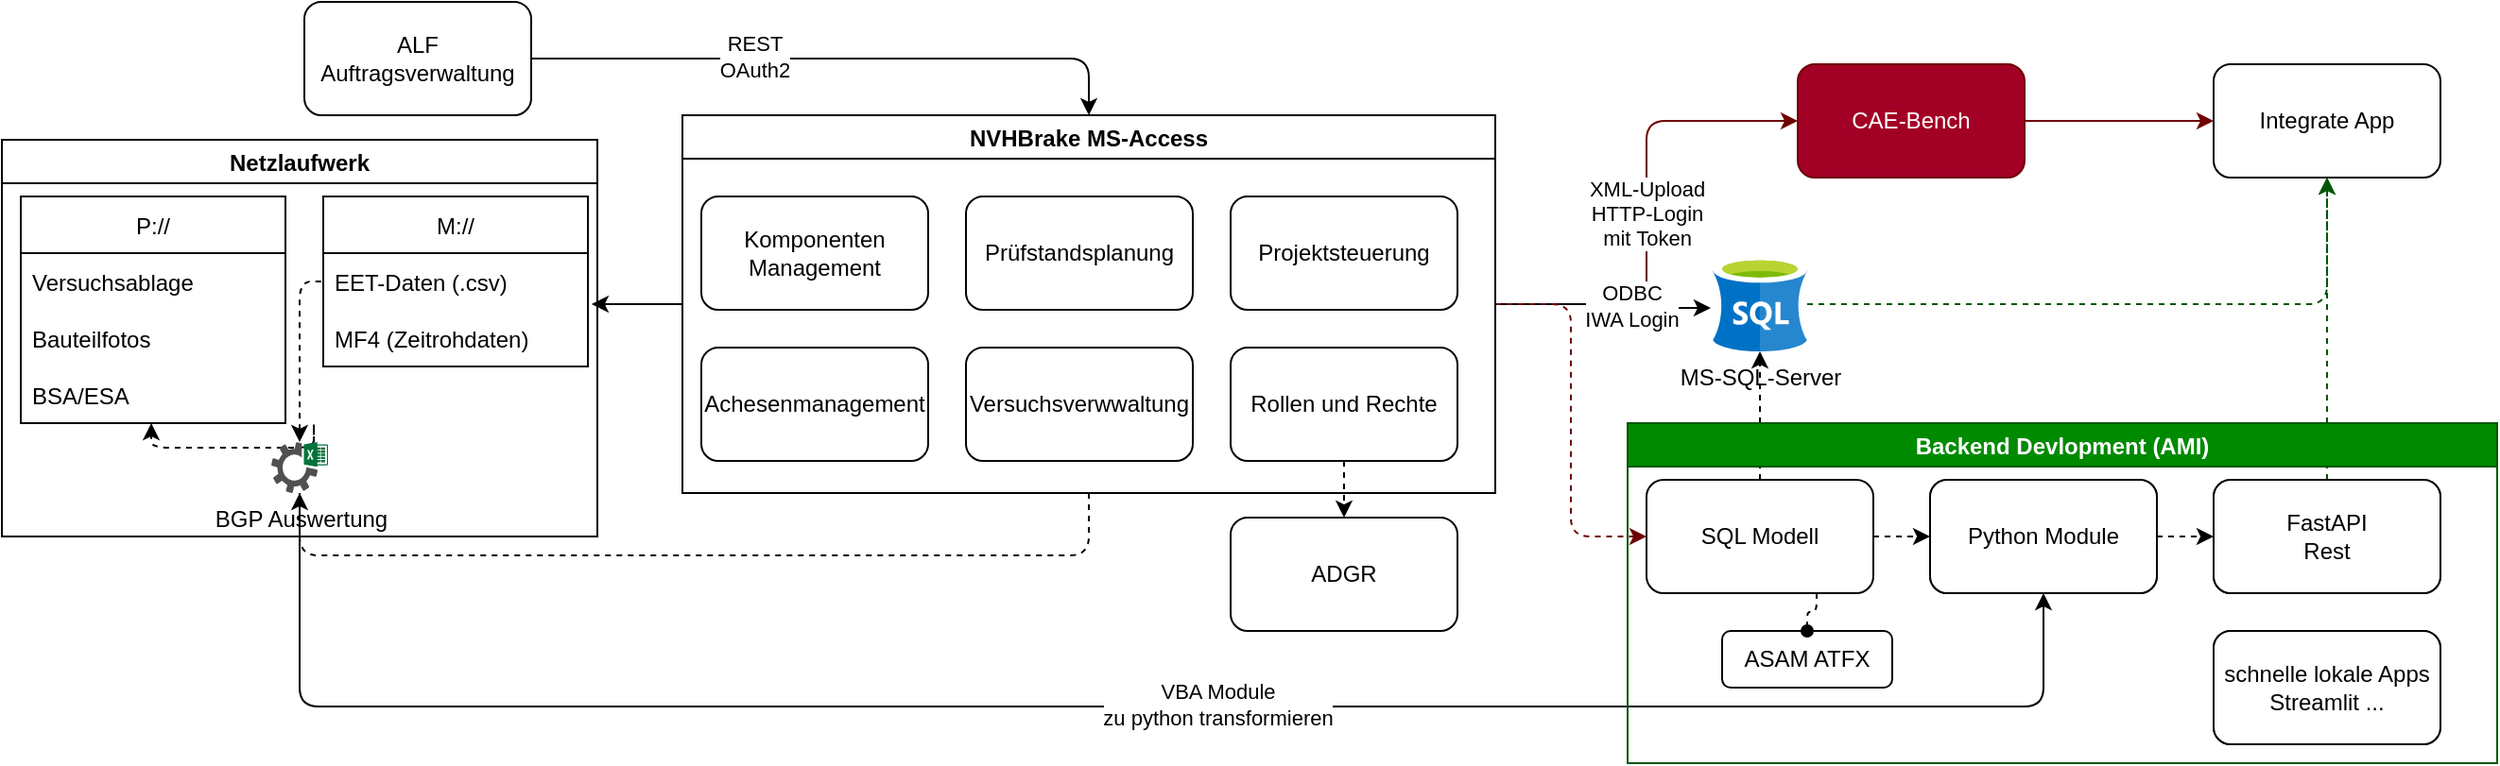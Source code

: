<mxfile>
    <diagram id="KzELdxLwyf88x765OR2N" name="Page-1">
        <mxGraphModel dx="1073" dy="790" grid="1" gridSize="10" guides="1" tooltips="1" connect="1" arrows="1" fold="1" page="1" pageScale="1" pageWidth="827" pageHeight="1169" background="none" math="0" shadow="0">
            <root>
                <mxCell id="0"/>
                <mxCell id="1" parent="0"/>
                <mxCell id="34" value="XML-Upload&lt;br&gt;HTTP-Login&lt;br&gt;mit Token" style="edgeStyle=orthogonalEdgeStyle;html=1;entryX=0;entryY=0.5;entryDx=0;entryDy=0;fillColor=#a20025;strokeColor=#6F0000;" parent="1" source="3" target="29" edge="1">
                    <mxGeometry relative="1" as="geometry"/>
                </mxCell>
                <mxCell id="35" style="edgeStyle=orthogonalEdgeStyle;html=1;entryX=-0.02;entryY=0.54;entryDx=0;entryDy=0;entryPerimeter=0;" parent="1" source="3" target="4" edge="1">
                    <mxGeometry relative="1" as="geometry"/>
                </mxCell>
                <mxCell id="36" value="ODBC&lt;br&gt;IWA Login" style="edgeLabel;html=1;align=center;verticalAlign=middle;resizable=0;points=[];" parent="35" vertex="1" connectable="0">
                    <mxGeometry x="0.275" y="1" relative="1" as="geometry">
                        <mxPoint as="offset"/>
                    </mxGeometry>
                </mxCell>
                <mxCell id="40" style="edgeStyle=orthogonalEdgeStyle;html=1;entryX=1.014;entryY=-0.1;entryDx=0;entryDy=0;entryPerimeter=0;" parent="1" source="3" target="26" edge="1">
                    <mxGeometry relative="1" as="geometry"/>
                </mxCell>
                <mxCell id="44" style="edgeStyle=orthogonalEdgeStyle;html=1;dashed=1;fillColor=#a20025;strokeColor=#6F0000;" parent="1" source="3" target="43" edge="1">
                    <mxGeometry relative="1" as="geometry"/>
                </mxCell>
                <mxCell id="52" style="edgeStyle=orthogonalEdgeStyle;html=1;dashed=1;startArrow=none;startFill=0;endArrow=classic;endFill=1;" parent="1" source="3" target="47" edge="1">
                    <mxGeometry relative="1" as="geometry">
                        <Array as="points">
                            <mxPoint x="575" y="440"/>
                        </Array>
                    </mxGeometry>
                </mxCell>
                <mxCell id="3" value="NVHBrake MS-Access" style="swimlane;" parent="1" vertex="1">
                    <mxGeometry x="360" y="207" width="430" height="200" as="geometry"/>
                </mxCell>
                <mxCell id="7" value="Komponenten&lt;br&gt;Management" style="rounded=1;whiteSpace=wrap;html=1;" parent="3" vertex="1">
                    <mxGeometry x="10" y="43" width="120" height="60" as="geometry"/>
                </mxCell>
                <mxCell id="8" value="Achesenmanagement" style="rounded=1;whiteSpace=wrap;html=1;" parent="3" vertex="1">
                    <mxGeometry x="10" y="123" width="120" height="60" as="geometry"/>
                </mxCell>
                <mxCell id="9" value="Prüfstandsplanung" style="rounded=1;whiteSpace=wrap;html=1;" parent="3" vertex="1">
                    <mxGeometry x="150" y="43" width="120" height="60" as="geometry"/>
                </mxCell>
                <mxCell id="10" value="Versuchsverwwaltung" style="rounded=1;whiteSpace=wrap;html=1;" parent="3" vertex="1">
                    <mxGeometry x="150" y="123" width="120" height="60" as="geometry"/>
                </mxCell>
                <mxCell id="11" value="Projektsteuerung" style="rounded=1;whiteSpace=wrap;html=1;" parent="3" vertex="1">
                    <mxGeometry x="290" y="43" width="120" height="60" as="geometry"/>
                </mxCell>
                <mxCell id="12" value="Rollen und Rechte" style="rounded=1;whiteSpace=wrap;html=1;" parent="3" vertex="1">
                    <mxGeometry x="290" y="123" width="120" height="60" as="geometry"/>
                </mxCell>
                <mxCell id="60" style="edgeStyle=orthogonalEdgeStyle;html=1;dashed=1;entryX=0.5;entryY=1;entryDx=0;entryDy=0;fillColor=#008a00;strokeColor=#005700;" edge="1" parent="1" source="4" target="38">
                    <mxGeometry relative="1" as="geometry">
                        <mxPoint x="1110" y="240" as="targetPoint"/>
                    </mxGeometry>
                </mxCell>
                <mxCell id="4" value="MS-SQL-Server" style="sketch=0;aspect=fixed;html=1;points=[];align=center;image;fontSize=12;image=img/lib/mscae/dep/SQL_Server_Stretch_DB.svg;" parent="1" vertex="1">
                    <mxGeometry x="905" y="282" width="50" height="50" as="geometry"/>
                </mxCell>
                <mxCell id="13" value="Netzlaufwerk" style="swimlane;" parent="1" vertex="1">
                    <mxGeometry y="220" width="315" height="210" as="geometry"/>
                </mxCell>
                <mxCell id="20" value="P://" style="swimlane;fontStyle=0;childLayout=stackLayout;horizontal=1;startSize=30;horizontalStack=0;resizeParent=1;resizeParentMax=0;resizeLast=0;collapsible=1;marginBottom=0;" parent="13" vertex="1">
                    <mxGeometry x="10" y="30" width="140" height="120" as="geometry"/>
                </mxCell>
                <mxCell id="21" value="Versuchsablage" style="text;strokeColor=none;fillColor=none;align=left;verticalAlign=middle;spacingLeft=4;spacingRight=4;overflow=hidden;points=[[0,0.5],[1,0.5]];portConstraint=eastwest;rotatable=0;" parent="20" vertex="1">
                    <mxGeometry y="30" width="140" height="30" as="geometry"/>
                </mxCell>
                <mxCell id="22" value="Bauteilfotos" style="text;strokeColor=none;fillColor=none;align=left;verticalAlign=middle;spacingLeft=4;spacingRight=4;overflow=hidden;points=[[0,0.5],[1,0.5]];portConstraint=eastwest;rotatable=0;" parent="20" vertex="1">
                    <mxGeometry y="60" width="140" height="30" as="geometry"/>
                </mxCell>
                <mxCell id="23" value="BSA/ESA" style="text;strokeColor=none;fillColor=none;align=left;verticalAlign=middle;spacingLeft=4;spacingRight=4;overflow=hidden;points=[[0,0.5],[1,0.5]];portConstraint=eastwest;rotatable=0;" parent="20" vertex="1">
                    <mxGeometry y="90" width="140" height="30" as="geometry"/>
                </mxCell>
                <mxCell id="24" value="M://" style="swimlane;fontStyle=0;childLayout=stackLayout;horizontal=1;startSize=30;horizontalStack=0;resizeParent=1;resizeParentMax=0;resizeLast=0;collapsible=1;marginBottom=0;" parent="13" vertex="1">
                    <mxGeometry x="170" y="30" width="140" height="90" as="geometry"/>
                </mxCell>
                <mxCell id="25" value="EET-Daten (.csv)" style="text;strokeColor=none;fillColor=none;align=left;verticalAlign=middle;spacingLeft=4;spacingRight=4;overflow=hidden;points=[[0,0.5],[1,0.5]];portConstraint=eastwest;rotatable=0;" parent="24" vertex="1">
                    <mxGeometry y="30" width="140" height="30" as="geometry"/>
                </mxCell>
                <mxCell id="26" value="MF4 (Zeitrohdaten)" style="text;strokeColor=none;fillColor=none;align=left;verticalAlign=middle;spacingLeft=4;spacingRight=4;overflow=hidden;points=[[0,0.5],[1,0.5]];portConstraint=eastwest;rotatable=0;" parent="24" vertex="1">
                    <mxGeometry y="60" width="140" height="30" as="geometry"/>
                </mxCell>
                <mxCell id="49" style="edgeStyle=orthogonalEdgeStyle;html=1;entryX=0;entryY=0.5;entryDx=0;entryDy=0;dashed=1;startArrow=classic;startFill=1;endArrow=none;endFill=0;" parent="13" source="47" target="25" edge="1">
                    <mxGeometry relative="1" as="geometry">
                        <Array as="points">
                            <mxPoint x="158" y="75"/>
                        </Array>
                    </mxGeometry>
                </mxCell>
                <mxCell id="51" style="edgeStyle=orthogonalEdgeStyle;html=1;entryX=0.493;entryY=1;entryDx=0;entryDy=0;entryPerimeter=0;dashed=1;startArrow=none;startFill=0;endArrow=classic;endFill=1;" parent="13" source="47" target="23" edge="1">
                    <mxGeometry relative="1" as="geometry">
                        <Array as="points">
                            <mxPoint x="165" y="147"/>
                            <mxPoint x="165" y="163"/>
                            <mxPoint x="79" y="163"/>
                        </Array>
                    </mxGeometry>
                </mxCell>
                <mxCell id="47" value="BGP Auswertung" style="sketch=0;pointerEvents=1;shadow=0;dashed=0;html=1;strokeColor=none;fillColor=#505050;labelPosition=center;verticalLabelPosition=bottom;verticalAlign=top;outlineConnect=0;align=center;shape=mxgraph.office.services.excel_services;" parent="13" vertex="1">
                    <mxGeometry x="142.5" y="160" width="30" height="27" as="geometry"/>
                </mxCell>
                <mxCell id="31" style="edgeStyle=orthogonalEdgeStyle;html=1;entryX=0.5;entryY=0;entryDx=0;entryDy=0;" parent="1" source="28" target="3" edge="1">
                    <mxGeometry relative="1" as="geometry"/>
                </mxCell>
                <mxCell id="32" value="REST&lt;br&gt;OAuth2" style="edgeLabel;html=1;align=center;verticalAlign=middle;resizable=0;points=[];" parent="31" vertex="1" connectable="0">
                    <mxGeometry x="-0.273" y="1" relative="1" as="geometry">
                        <mxPoint as="offset"/>
                    </mxGeometry>
                </mxCell>
                <mxCell id="28" value="ALF&lt;br&gt;Auftragsverwaltung" style="rounded=1;whiteSpace=wrap;html=1;" parent="1" vertex="1">
                    <mxGeometry x="160" y="147" width="120" height="60" as="geometry"/>
                </mxCell>
                <mxCell id="41" style="edgeStyle=orthogonalEdgeStyle;html=1;entryX=0;entryY=0.5;entryDx=0;entryDy=0;fillColor=#a20025;strokeColor=#6F0000;" parent="1" source="29" target="38" edge="1">
                    <mxGeometry relative="1" as="geometry"/>
                </mxCell>
                <mxCell id="29" value="CAE-Bench" style="rounded=1;whiteSpace=wrap;html=1;fillColor=#a20025;fontColor=#ffffff;strokeColor=#6F0000;" parent="1" vertex="1">
                    <mxGeometry x="950" y="180" width="120" height="60" as="geometry"/>
                </mxCell>
                <mxCell id="38" value="Integrate App" style="rounded=1;whiteSpace=wrap;html=1;" parent="1" vertex="1">
                    <mxGeometry x="1170" y="180" width="120" height="60" as="geometry"/>
                </mxCell>
                <mxCell id="54" value="ADGR" style="rounded=1;whiteSpace=wrap;html=1;" parent="1" vertex="1">
                    <mxGeometry x="650" y="420" width="120" height="60" as="geometry"/>
                </mxCell>
                <mxCell id="55" style="edgeStyle=orthogonalEdgeStyle;html=1;dashed=1;startArrow=none;startFill=0;endArrow=classic;endFill=1;" parent="1" source="12" target="54" edge="1">
                    <mxGeometry relative="1" as="geometry"/>
                </mxCell>
                <mxCell id="59" style="edgeStyle=orthogonalEdgeStyle;html=1;entryX=0.5;entryY=1;entryDx=0;entryDy=0;dashed=1;fillColor=#008a00;strokeColor=#005700;" edge="1" parent="1" source="56" target="38">
                    <mxGeometry relative="1" as="geometry"/>
                </mxCell>
                <mxCell id="58" style="edgeStyle=orthogonalEdgeStyle;html=1;entryX=0.5;entryY=1;entryDx=0;entryDy=0;" edge="1" parent="1" source="47" target="62">
                    <mxGeometry relative="1" as="geometry">
                        <Array as="points">
                            <mxPoint x="158" y="520"/>
                            <mxPoint x="1080" y="520"/>
                        </Array>
                    </mxGeometry>
                </mxCell>
                <mxCell id="61" value="VBA Module&lt;br&gt;zu python transformieren" style="edgeLabel;html=1;align=center;verticalAlign=middle;resizable=0;points=[];" vertex="1" connectable="0" parent="58">
                    <mxGeometry x="0.09" y="1" relative="1" as="geometry">
                        <mxPoint x="1" as="offset"/>
                    </mxGeometry>
                </mxCell>
                <mxCell id="64" style="edgeStyle=orthogonalEdgeStyle;html=1;dashed=1;exitX=0.5;exitY=0;exitDx=0;exitDy=0;" edge="1" parent="1" source="43" target="4">
                    <mxGeometry relative="1" as="geometry"/>
                </mxCell>
                <mxCell id="69" value="Backend Devlopment (AMI)" style="swimlane;fillColor=#008a00;fontColor=#ffffff;strokeColor=#005700;" vertex="1" parent="1">
                    <mxGeometry x="860" y="370" width="460" height="180" as="geometry"/>
                </mxCell>
                <mxCell id="43" value="SQL Modell" style="rounded=1;whiteSpace=wrap;html=1;" parent="69" vertex="1">
                    <mxGeometry x="10" y="30" width="120" height="60" as="geometry"/>
                </mxCell>
                <mxCell id="62" value="Python Module" style="rounded=1;whiteSpace=wrap;html=1;fillColor=#008a00;fontColor=#ffffff;strokeColor=#005700;" vertex="1" parent="69">
                    <mxGeometry x="160" y="30" width="120" height="60" as="geometry"/>
                </mxCell>
                <mxCell id="63" style="edgeStyle=orthogonalEdgeStyle;html=1;entryX=0;entryY=0.5;entryDx=0;entryDy=0;dashed=1;" edge="1" parent="69" source="43" target="62">
                    <mxGeometry relative="1" as="geometry"/>
                </mxCell>
                <mxCell id="56" value="FastAPI&lt;br&gt;Rest" style="rounded=1;whiteSpace=wrap;html=1;fillColor=#008a00;fontColor=#ffffff;strokeColor=#005700;" vertex="1" parent="69">
                    <mxGeometry x="310" y="30" width="120" height="60" as="geometry"/>
                </mxCell>
                <mxCell id="65" style="edgeStyle=orthogonalEdgeStyle;html=1;dashed=1;" edge="1" parent="69" source="62" target="56">
                    <mxGeometry relative="1" as="geometry"/>
                </mxCell>
                <mxCell id="66" value="ASAM ATFX" style="rounded=1;whiteSpace=wrap;html=1;" vertex="1" parent="69">
                    <mxGeometry x="50" y="110" width="90" height="30" as="geometry"/>
                </mxCell>
                <mxCell id="67" style="edgeStyle=orthogonalEdgeStyle;html=1;dashed=1;endArrow=oval;endFill=1;exitX=0.75;exitY=1;exitDx=0;exitDy=0;" edge="1" parent="69" source="43" target="66">
                    <mxGeometry relative="1" as="geometry"/>
                </mxCell>
                <mxCell id="70" value="schnelle lokale Apps&lt;br&gt;Streamlit ..." style="rounded=1;whiteSpace=wrap;html=1;fillColor=#008a00;fontColor=#ffffff;strokeColor=#005700;" vertex="1" parent="69">
                    <mxGeometry x="310" y="110" width="120" height="60" as="geometry"/>
                </mxCell>
                <mxCell id="71" value="schnelle lokale Apps&lt;br&gt;Streamlit ..." style="rounded=1;whiteSpace=wrap;html=1;" vertex="1" parent="69">
                    <mxGeometry x="310" y="110" width="120" height="60" as="geometry"/>
                </mxCell>
                <mxCell id="72" value="FastAPI&lt;br&gt;Rest" style="rounded=1;whiteSpace=wrap;html=1;" vertex="1" parent="69">
                    <mxGeometry x="310" y="30" width="120" height="60" as="geometry"/>
                </mxCell>
                <mxCell id="73" value="Python Module" style="rounded=1;whiteSpace=wrap;html=1;" vertex="1" parent="69">
                    <mxGeometry x="160" y="30" width="120" height="60" as="geometry"/>
                </mxCell>
            </root>
        </mxGraphModel>
    </diagram>
</mxfile>